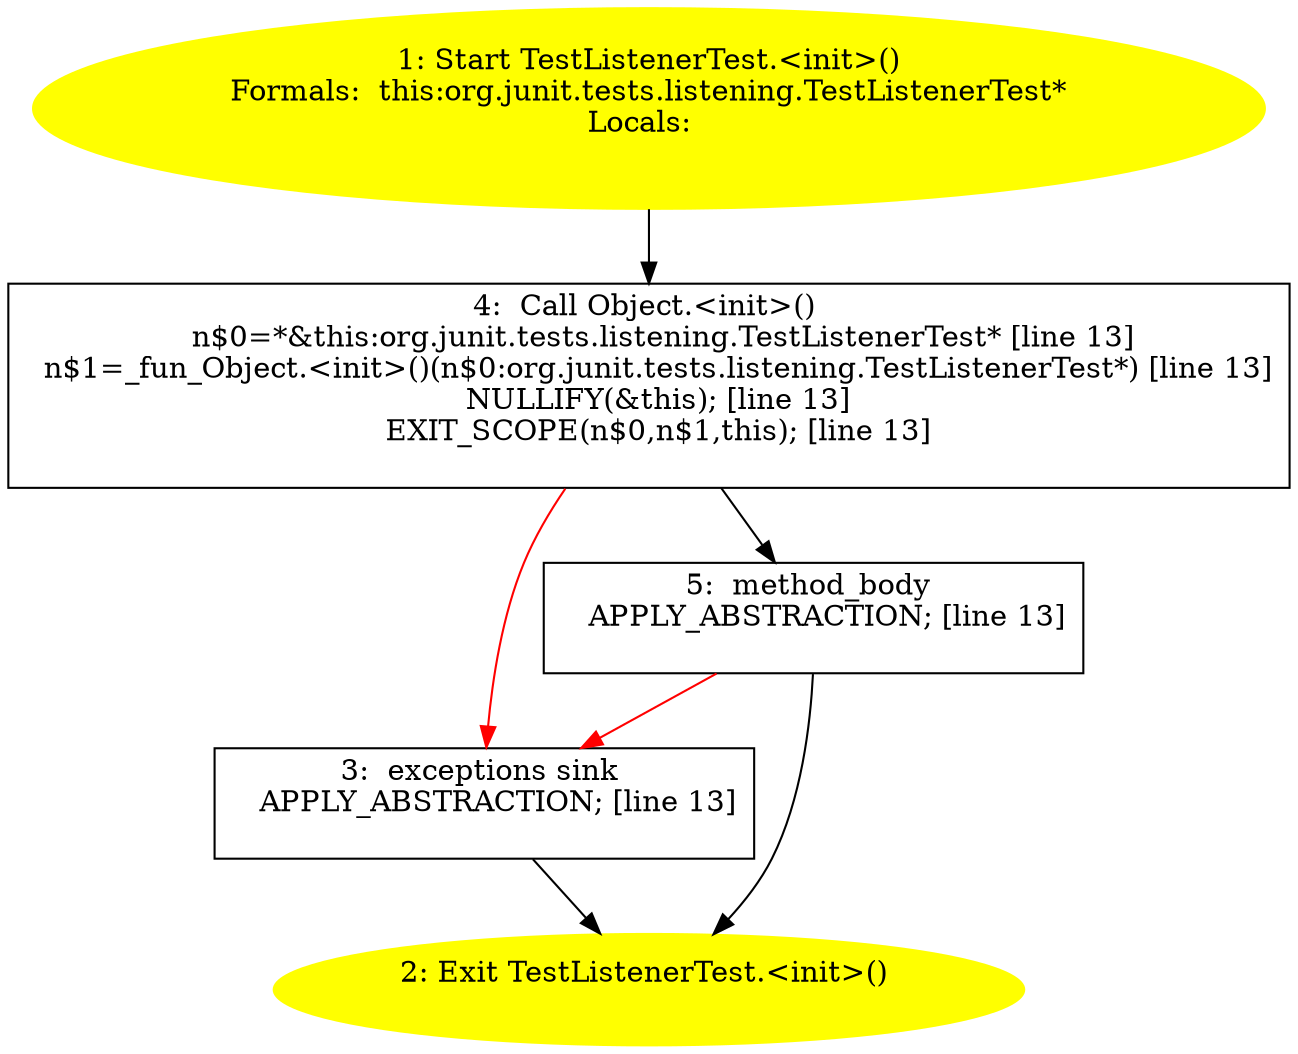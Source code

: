 /* @generated */
digraph cfg {
"org.junit.tests.listening.TestListenerTest.<init>().c0dde1bbbe21879ca3f810070a8e0559_1" [label="1: Start TestListenerTest.<init>()\nFormals:  this:org.junit.tests.listening.TestListenerTest*\nLocals:  \n  " color=yellow style=filled]
	

	 "org.junit.tests.listening.TestListenerTest.<init>().c0dde1bbbe21879ca3f810070a8e0559_1" -> "org.junit.tests.listening.TestListenerTest.<init>().c0dde1bbbe21879ca3f810070a8e0559_4" ;
"org.junit.tests.listening.TestListenerTest.<init>().c0dde1bbbe21879ca3f810070a8e0559_2" [label="2: Exit TestListenerTest.<init>() \n  " color=yellow style=filled]
	

"org.junit.tests.listening.TestListenerTest.<init>().c0dde1bbbe21879ca3f810070a8e0559_3" [label="3:  exceptions sink \n   APPLY_ABSTRACTION; [line 13]\n " shape="box"]
	

	 "org.junit.tests.listening.TestListenerTest.<init>().c0dde1bbbe21879ca3f810070a8e0559_3" -> "org.junit.tests.listening.TestListenerTest.<init>().c0dde1bbbe21879ca3f810070a8e0559_2" ;
"org.junit.tests.listening.TestListenerTest.<init>().c0dde1bbbe21879ca3f810070a8e0559_4" [label="4:  Call Object.<init>() \n   n$0=*&this:org.junit.tests.listening.TestListenerTest* [line 13]\n  n$1=_fun_Object.<init>()(n$0:org.junit.tests.listening.TestListenerTest*) [line 13]\n  NULLIFY(&this); [line 13]\n  EXIT_SCOPE(n$0,n$1,this); [line 13]\n " shape="box"]
	

	 "org.junit.tests.listening.TestListenerTest.<init>().c0dde1bbbe21879ca3f810070a8e0559_4" -> "org.junit.tests.listening.TestListenerTest.<init>().c0dde1bbbe21879ca3f810070a8e0559_5" ;
	 "org.junit.tests.listening.TestListenerTest.<init>().c0dde1bbbe21879ca3f810070a8e0559_4" -> "org.junit.tests.listening.TestListenerTest.<init>().c0dde1bbbe21879ca3f810070a8e0559_3" [color="red" ];
"org.junit.tests.listening.TestListenerTest.<init>().c0dde1bbbe21879ca3f810070a8e0559_5" [label="5:  method_body \n   APPLY_ABSTRACTION; [line 13]\n " shape="box"]
	

	 "org.junit.tests.listening.TestListenerTest.<init>().c0dde1bbbe21879ca3f810070a8e0559_5" -> "org.junit.tests.listening.TestListenerTest.<init>().c0dde1bbbe21879ca3f810070a8e0559_2" ;
	 "org.junit.tests.listening.TestListenerTest.<init>().c0dde1bbbe21879ca3f810070a8e0559_5" -> "org.junit.tests.listening.TestListenerTest.<init>().c0dde1bbbe21879ca3f810070a8e0559_3" [color="red" ];
}
